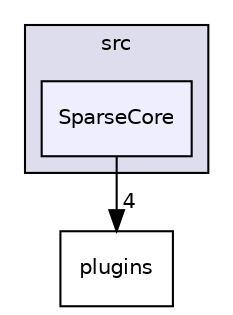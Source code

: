 digraph "include/Eigen/src/SparseCore" {
  compound=true
  node [ fontsize="10", fontname="Helvetica"];
  edge [ labelfontsize="10", labelfontname="Helvetica"];
  subgraph clusterdir_17db75917637b7e81f1284e33243b998 {
    graph [ bgcolor="#ddddee", pencolor="black", label="src" fontname="Helvetica", fontsize="10", URL="dir_17db75917637b7e81f1284e33243b998.html"]
  dir_cd62e8bf3b1966c19aa17f1d7133cab9 [shape=box, label="SparseCore", style="filled", fillcolor="#eeeeff", pencolor="black", URL="dir_cd62e8bf3b1966c19aa17f1d7133cab9.html"];
  }
  dir_1c11bc84252bdc78a2ad477f9c3ca039 [shape=box label="plugins" URL="dir_1c11bc84252bdc78a2ad477f9c3ca039.html"];
  dir_cd62e8bf3b1966c19aa17f1d7133cab9->dir_1c11bc84252bdc78a2ad477f9c3ca039 [headlabel="4", labeldistance=1.5 headhref="dir_000016_000028.html"];
}
